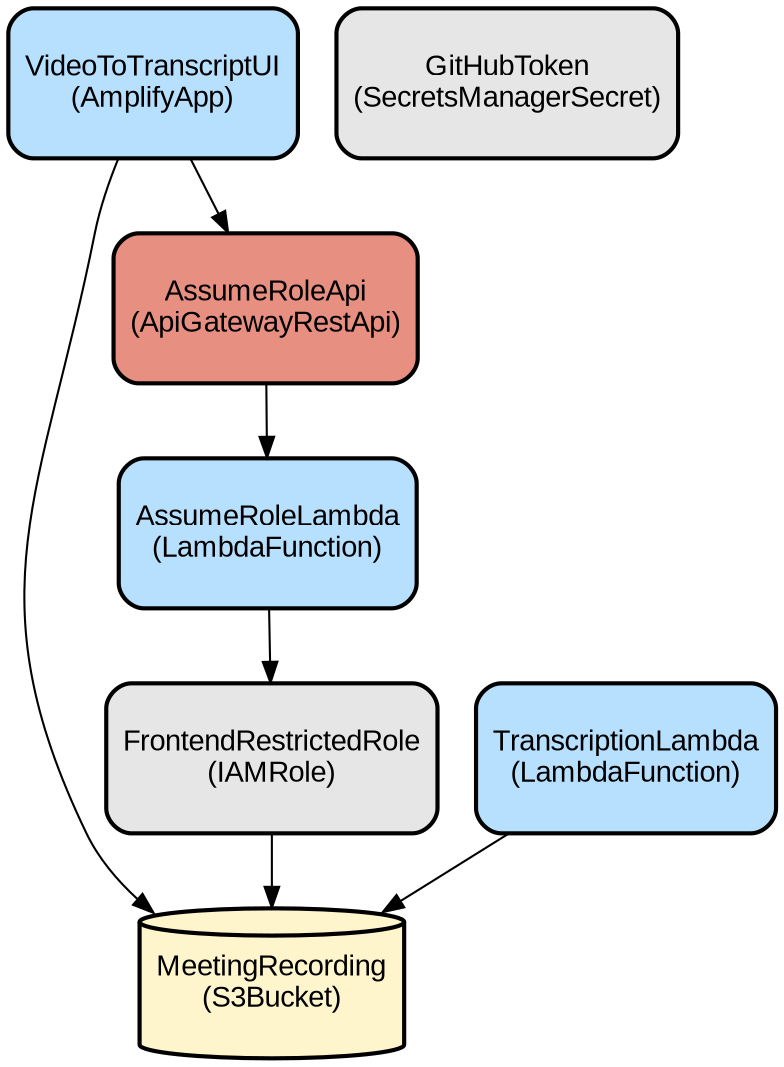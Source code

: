 digraph INFRA {
  node [ color = "black", fillcolor = "#E6E6E6", height =1, style = "filled,bold,rounded", fontname = "Arial" ];
  "MeetingRecording" [ label = "MeetingRecording
(S3Bucket)", shape =cylinder, fillcolor = "#FFF5CD" ];
  "FrontendRestrictedRole" [ label = "FrontendRestrictedRole
(IAMRole)", shape =rectangle ];
  "GitHubToken" [ label = "GitHubToken
(SecretsManagerSecret)", shape =rectangle ];
  "AssumeRoleLambda" [ label = "AssumeRoleLambda
(LambdaFunction)", shape =rectangle, fillcolor = "#B7E0FF" ];
  "AssumeRoleApi" [ label = "AssumeRoleApi
(ApiGatewayRestApi)", shape =rectangle, fillcolor = "#E78F81" ];
  "VideoToTranscriptUI" [ label = "VideoToTranscriptUI
(AmplifyApp)", shape =rectangle, fillcolor = "#B7E0FF" ];
  "TranscriptionLambda" [ label = "TranscriptionLambda
(LambdaFunction)", shape =rectangle, fillcolor = "#B7E0FF" ];
  "FrontendRestrictedRole" -> "MeetingRecording";
  "AssumeRoleLambda" -> "FrontendRestrictedRole";
  "AssumeRoleApi" -> "AssumeRoleLambda";
  "VideoToTranscriptUI" -> "MeetingRecording";
  "VideoToTranscriptUI" -> "AssumeRoleApi";
  "TranscriptionLambda" -> "MeetingRecording";
}
